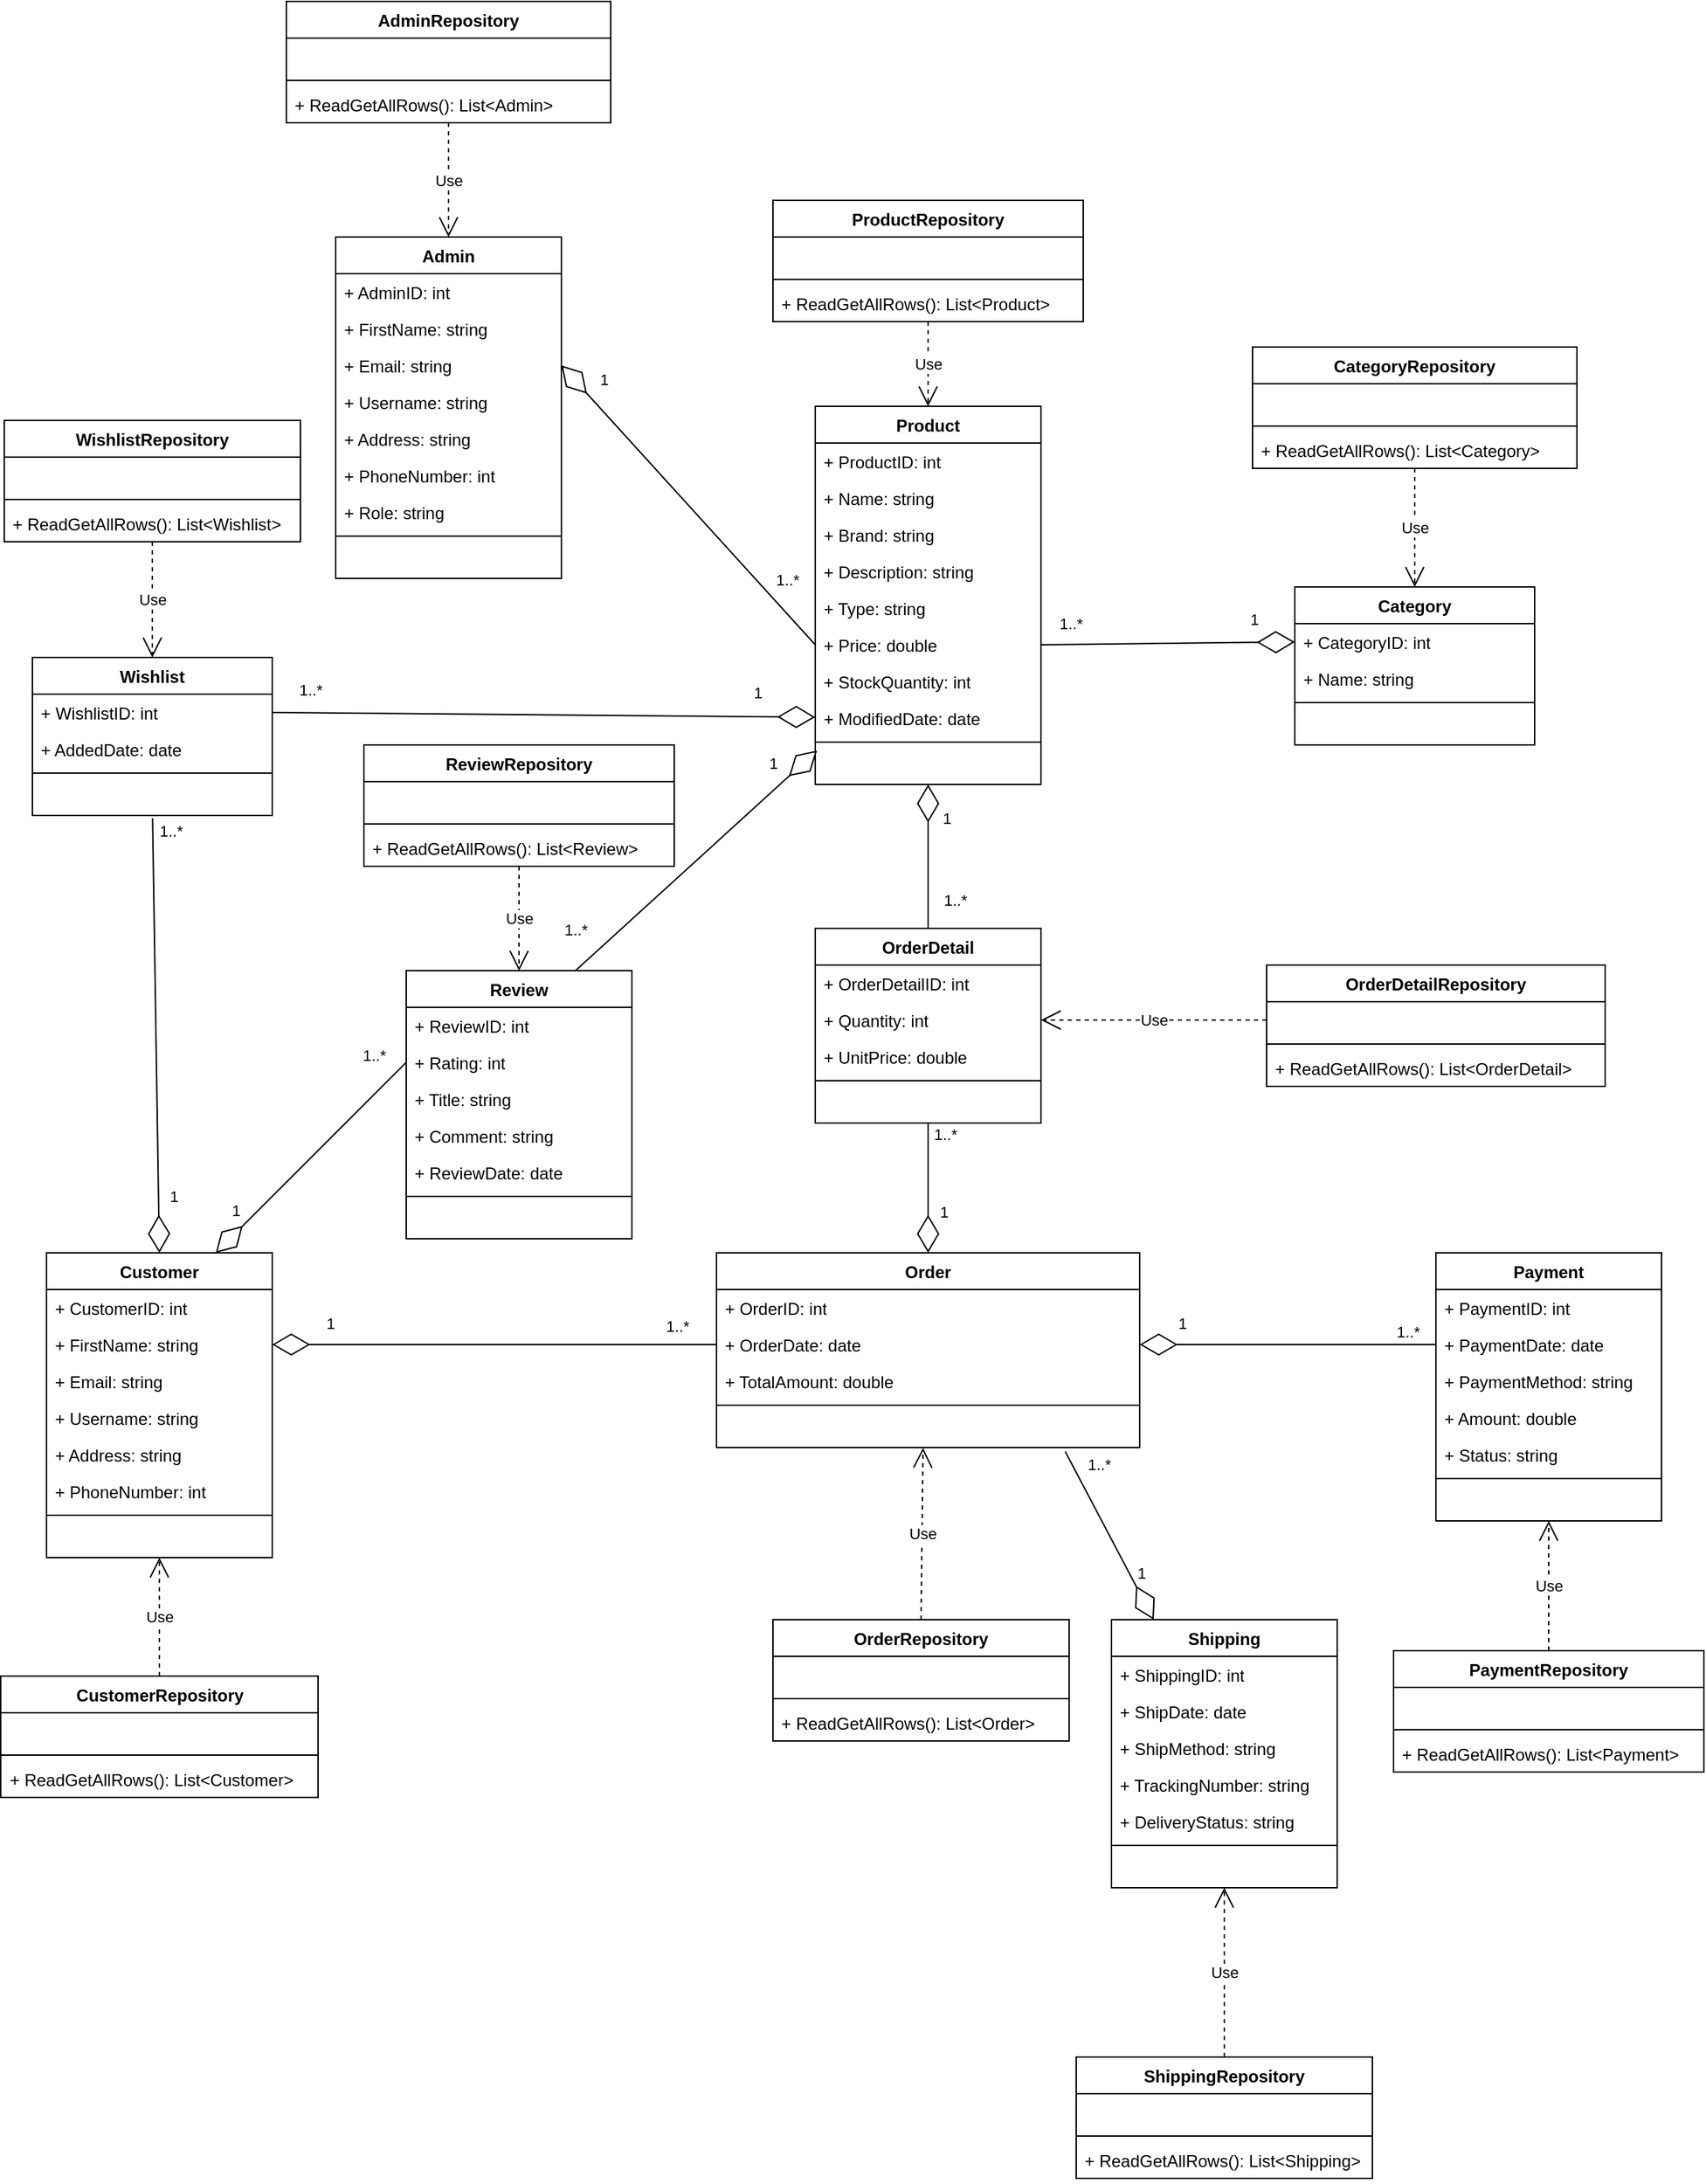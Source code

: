 <mxfile version="22.1.17" type="device">
  <diagram id="C5RBs43oDa-KdzZeNtuy" name="Page-1">
    <mxGraphModel dx="1290" dy="1726" grid="1" gridSize="10" guides="1" tooltips="1" connect="1" arrows="1" fold="1" page="1" pageScale="1" pageWidth="827" pageHeight="1169" math="0" shadow="0">
      <root>
        <mxCell id="WIyWlLk6GJQsqaUBKTNV-0" />
        <mxCell id="WIyWlLk6GJQsqaUBKTNV-1" parent="WIyWlLk6GJQsqaUBKTNV-0" />
        <mxCell id="LU7fnx1C5rrkkMh0ODWR-0" value="Customer" style="swimlane;fontStyle=1;align=center;verticalAlign=top;childLayout=stackLayout;horizontal=1;startSize=26;horizontalStack=0;resizeParent=1;resizeParentMax=0;resizeLast=0;collapsible=1;marginBottom=0;whiteSpace=wrap;html=1;" vertex="1" parent="WIyWlLk6GJQsqaUBKTNV-1">
          <mxGeometry x="35" y="260" width="160" height="216" as="geometry" />
        </mxCell>
        <mxCell id="LU7fnx1C5rrkkMh0ODWR-1" value="+ CustomerID: int" style="text;strokeColor=none;fillColor=none;align=left;verticalAlign=top;spacingLeft=4;spacingRight=4;overflow=hidden;rotatable=0;points=[[0,0.5],[1,0.5]];portConstraint=eastwest;whiteSpace=wrap;html=1;" vertex="1" parent="LU7fnx1C5rrkkMh0ODWR-0">
          <mxGeometry y="26" width="160" height="26" as="geometry" />
        </mxCell>
        <mxCell id="LU7fnx1C5rrkkMh0ODWR-26" value="+ FirstName: string" style="text;strokeColor=none;fillColor=none;align=left;verticalAlign=top;spacingLeft=4;spacingRight=4;overflow=hidden;rotatable=0;points=[[0,0.5],[1,0.5]];portConstraint=eastwest;whiteSpace=wrap;html=1;" vertex="1" parent="LU7fnx1C5rrkkMh0ODWR-0">
          <mxGeometry y="52" width="160" height="26" as="geometry" />
        </mxCell>
        <mxCell id="LU7fnx1C5rrkkMh0ODWR-27" value="+ Email: string" style="text;strokeColor=none;fillColor=none;align=left;verticalAlign=top;spacingLeft=4;spacingRight=4;overflow=hidden;rotatable=0;points=[[0,0.5],[1,0.5]];portConstraint=eastwest;whiteSpace=wrap;html=1;" vertex="1" parent="LU7fnx1C5rrkkMh0ODWR-0">
          <mxGeometry y="78" width="160" height="26" as="geometry" />
        </mxCell>
        <mxCell id="LU7fnx1C5rrkkMh0ODWR-28" value="+ Username: string" style="text;strokeColor=none;fillColor=none;align=left;verticalAlign=top;spacingLeft=4;spacingRight=4;overflow=hidden;rotatable=0;points=[[0,0.5],[1,0.5]];portConstraint=eastwest;whiteSpace=wrap;html=1;" vertex="1" parent="LU7fnx1C5rrkkMh0ODWR-0">
          <mxGeometry y="104" width="160" height="26" as="geometry" />
        </mxCell>
        <mxCell id="LU7fnx1C5rrkkMh0ODWR-29" value="+ Address: string" style="text;strokeColor=none;fillColor=none;align=left;verticalAlign=top;spacingLeft=4;spacingRight=4;overflow=hidden;rotatable=0;points=[[0,0.5],[1,0.5]];portConstraint=eastwest;whiteSpace=wrap;html=1;" vertex="1" parent="LU7fnx1C5rrkkMh0ODWR-0">
          <mxGeometry y="130" width="160" height="26" as="geometry" />
        </mxCell>
        <mxCell id="LU7fnx1C5rrkkMh0ODWR-30" value="+ PhoneNumber: int" style="text;strokeColor=none;fillColor=none;align=left;verticalAlign=top;spacingLeft=4;spacingRight=4;overflow=hidden;rotatable=0;points=[[0,0.5],[1,0.5]];portConstraint=eastwest;whiteSpace=wrap;html=1;" vertex="1" parent="LU7fnx1C5rrkkMh0ODWR-0">
          <mxGeometry y="156" width="160" height="26" as="geometry" />
        </mxCell>
        <mxCell id="LU7fnx1C5rrkkMh0ODWR-2" value="" style="line;strokeWidth=1;fillColor=none;align=left;verticalAlign=middle;spacingTop=-1;spacingLeft=3;spacingRight=3;rotatable=0;labelPosition=right;points=[];portConstraint=eastwest;strokeColor=inherit;" vertex="1" parent="LU7fnx1C5rrkkMh0ODWR-0">
          <mxGeometry y="182" width="160" height="8" as="geometry" />
        </mxCell>
        <mxCell id="LU7fnx1C5rrkkMh0ODWR-3" value="&amp;nbsp;" style="text;strokeColor=none;fillColor=none;align=left;verticalAlign=top;spacingLeft=4;spacingRight=4;overflow=hidden;rotatable=0;points=[[0,0.5],[1,0.5]];portConstraint=eastwest;whiteSpace=wrap;html=1;" vertex="1" parent="LU7fnx1C5rrkkMh0ODWR-0">
          <mxGeometry y="190" width="160" height="26" as="geometry" />
        </mxCell>
        <mxCell id="LU7fnx1C5rrkkMh0ODWR-51" value="Order" style="swimlane;fontStyle=1;align=center;verticalAlign=top;childLayout=stackLayout;horizontal=1;startSize=26;horizontalStack=0;resizeParent=1;resizeParentMax=0;resizeLast=0;collapsible=1;marginBottom=0;whiteSpace=wrap;html=1;" vertex="1" parent="WIyWlLk6GJQsqaUBKTNV-1">
          <mxGeometry x="510" y="260" width="300" height="138" as="geometry" />
        </mxCell>
        <mxCell id="LU7fnx1C5rrkkMh0ODWR-52" value="+ OrderID: int" style="text;strokeColor=none;fillColor=none;align=left;verticalAlign=top;spacingLeft=4;spacingRight=4;overflow=hidden;rotatable=0;points=[[0,0.5],[1,0.5]];portConstraint=eastwest;whiteSpace=wrap;html=1;" vertex="1" parent="LU7fnx1C5rrkkMh0ODWR-51">
          <mxGeometry y="26" width="300" height="26" as="geometry" />
        </mxCell>
        <mxCell id="LU7fnx1C5rrkkMh0ODWR-98" value="+ OrderDate: date" style="text;strokeColor=none;fillColor=none;align=left;verticalAlign=top;spacingLeft=4;spacingRight=4;overflow=hidden;rotatable=0;points=[[0,0.5],[1,0.5]];portConstraint=eastwest;whiteSpace=wrap;html=1;" vertex="1" parent="LU7fnx1C5rrkkMh0ODWR-51">
          <mxGeometry y="52" width="300" height="26" as="geometry" />
        </mxCell>
        <mxCell id="LU7fnx1C5rrkkMh0ODWR-56" value="+ TotalAmount: double" style="text;strokeColor=none;fillColor=none;align=left;verticalAlign=top;spacingLeft=4;spacingRight=4;overflow=hidden;rotatable=0;points=[[0,0.5],[1,0.5]];portConstraint=eastwest;whiteSpace=wrap;html=1;" vertex="1" parent="LU7fnx1C5rrkkMh0ODWR-51">
          <mxGeometry y="78" width="300" height="26" as="geometry" />
        </mxCell>
        <mxCell id="LU7fnx1C5rrkkMh0ODWR-53" value="" style="line;strokeWidth=1;fillColor=none;align=left;verticalAlign=middle;spacingTop=-1;spacingLeft=3;spacingRight=3;rotatable=0;labelPosition=right;points=[];portConstraint=eastwest;strokeColor=inherit;" vertex="1" parent="LU7fnx1C5rrkkMh0ODWR-51">
          <mxGeometry y="104" width="300" height="8" as="geometry" />
        </mxCell>
        <mxCell id="LU7fnx1C5rrkkMh0ODWR-54" value="&amp;nbsp;" style="text;strokeColor=none;fillColor=none;align=left;verticalAlign=top;spacingLeft=4;spacingRight=4;overflow=hidden;rotatable=0;points=[[0,0.5],[1,0.5]];portConstraint=eastwest;whiteSpace=wrap;html=1;" vertex="1" parent="LU7fnx1C5rrkkMh0ODWR-51">
          <mxGeometry y="112" width="300" height="26" as="geometry" />
        </mxCell>
        <mxCell id="LU7fnx1C5rrkkMh0ODWR-62" value="CustomerRepository" style="swimlane;fontStyle=1;align=center;verticalAlign=top;childLayout=stackLayout;horizontal=1;startSize=26;horizontalStack=0;resizeParent=1;resizeParentMax=0;resizeLast=0;collapsible=1;marginBottom=0;whiteSpace=wrap;html=1;" vertex="1" parent="WIyWlLk6GJQsqaUBKTNV-1">
          <mxGeometry x="2.5" y="560" width="225" height="86" as="geometry" />
        </mxCell>
        <mxCell id="LU7fnx1C5rrkkMh0ODWR-67" value="&amp;nbsp;" style="text;strokeColor=none;fillColor=none;align=left;verticalAlign=top;spacingLeft=4;spacingRight=4;overflow=hidden;rotatable=0;points=[[0,0.5],[1,0.5]];portConstraint=eastwest;whiteSpace=wrap;html=1;" vertex="1" parent="LU7fnx1C5rrkkMh0ODWR-62">
          <mxGeometry y="26" width="225" height="26" as="geometry" />
        </mxCell>
        <mxCell id="LU7fnx1C5rrkkMh0ODWR-64" value="" style="line;strokeWidth=1;fillColor=none;align=left;verticalAlign=middle;spacingTop=-1;spacingLeft=3;spacingRight=3;rotatable=0;labelPosition=right;points=[];portConstraint=eastwest;strokeColor=inherit;" vertex="1" parent="LU7fnx1C5rrkkMh0ODWR-62">
          <mxGeometry y="52" width="225" height="8" as="geometry" />
        </mxCell>
        <mxCell id="LU7fnx1C5rrkkMh0ODWR-65" value="+ ReadGetAllRows(): List&amp;lt;Customer&amp;gt;" style="text;strokeColor=none;fillColor=none;align=left;verticalAlign=top;spacingLeft=4;spacingRight=4;overflow=hidden;rotatable=0;points=[[0,0.5],[1,0.5]];portConstraint=eastwest;whiteSpace=wrap;html=1;" vertex="1" parent="LU7fnx1C5rrkkMh0ODWR-62">
          <mxGeometry y="60" width="225" height="26" as="geometry" />
        </mxCell>
        <mxCell id="LU7fnx1C5rrkkMh0ODWR-68" value="Use" style="endArrow=open;endSize=12;dashed=1;html=1;rounded=0;exitX=0.5;exitY=0;exitDx=0;exitDy=0;" edge="1" parent="WIyWlLk6GJQsqaUBKTNV-1" source="LU7fnx1C5rrkkMh0ODWR-62" target="LU7fnx1C5rrkkMh0ODWR-3">
          <mxGeometry width="160" relative="1" as="geometry">
            <mxPoint x="130" y="530" as="sourcePoint" />
            <mxPoint x="290" y="530" as="targetPoint" />
          </mxGeometry>
        </mxCell>
        <mxCell id="LU7fnx1C5rrkkMh0ODWR-69" value="OrderRepository" style="swimlane;fontStyle=1;align=center;verticalAlign=top;childLayout=stackLayout;horizontal=1;startSize=26;horizontalStack=0;resizeParent=1;resizeParentMax=0;resizeLast=0;collapsible=1;marginBottom=0;whiteSpace=wrap;html=1;" vertex="1" parent="WIyWlLk6GJQsqaUBKTNV-1">
          <mxGeometry x="550" y="520" width="210" height="86" as="geometry" />
        </mxCell>
        <mxCell id="LU7fnx1C5rrkkMh0ODWR-70" value="&amp;nbsp;" style="text;strokeColor=none;fillColor=none;align=left;verticalAlign=top;spacingLeft=4;spacingRight=4;overflow=hidden;rotatable=0;points=[[0,0.5],[1,0.5]];portConstraint=eastwest;whiteSpace=wrap;html=1;" vertex="1" parent="LU7fnx1C5rrkkMh0ODWR-69">
          <mxGeometry y="26" width="210" height="26" as="geometry" />
        </mxCell>
        <mxCell id="LU7fnx1C5rrkkMh0ODWR-71" value="" style="line;strokeWidth=1;fillColor=none;align=left;verticalAlign=middle;spacingTop=-1;spacingLeft=3;spacingRight=3;rotatable=0;labelPosition=right;points=[];portConstraint=eastwest;strokeColor=inherit;" vertex="1" parent="LU7fnx1C5rrkkMh0ODWR-69">
          <mxGeometry y="52" width="210" height="8" as="geometry" />
        </mxCell>
        <mxCell id="LU7fnx1C5rrkkMh0ODWR-72" value="+ ReadGetAllRows(): List&amp;lt;Order&amp;gt;" style="text;strokeColor=none;fillColor=none;align=left;verticalAlign=top;spacingLeft=4;spacingRight=4;overflow=hidden;rotatable=0;points=[[0,0.5],[1,0.5]];portConstraint=eastwest;whiteSpace=wrap;html=1;" vertex="1" parent="LU7fnx1C5rrkkMh0ODWR-69">
          <mxGeometry y="60" width="210" height="26" as="geometry" />
        </mxCell>
        <mxCell id="LU7fnx1C5rrkkMh0ODWR-73" value="Use" style="endArrow=open;endSize=12;dashed=1;html=1;rounded=0;exitX=0.5;exitY=0;exitDx=0;exitDy=0;entryX=0.488;entryY=1.008;entryDx=0;entryDy=0;entryPerimeter=0;" edge="1" parent="WIyWlLk6GJQsqaUBKTNV-1" source="LU7fnx1C5rrkkMh0ODWR-69" target="LU7fnx1C5rrkkMh0ODWR-54">
          <mxGeometry width="160" relative="1" as="geometry">
            <mxPoint x="640" y="472" as="sourcePoint" />
            <mxPoint x="657.3" y="377.792" as="targetPoint" />
          </mxGeometry>
        </mxCell>
        <mxCell id="LU7fnx1C5rrkkMh0ODWR-75" value="Admin" style="swimlane;fontStyle=1;align=center;verticalAlign=top;childLayout=stackLayout;horizontal=1;startSize=26;horizontalStack=0;resizeParent=1;resizeParentMax=0;resizeLast=0;collapsible=1;marginBottom=0;whiteSpace=wrap;html=1;" vertex="1" parent="WIyWlLk6GJQsqaUBKTNV-1">
          <mxGeometry x="240" y="-460" width="160" height="242" as="geometry" />
        </mxCell>
        <mxCell id="LU7fnx1C5rrkkMh0ODWR-76" value="+ AdminID: int" style="text;strokeColor=none;fillColor=none;align=left;verticalAlign=top;spacingLeft=4;spacingRight=4;overflow=hidden;rotatable=0;points=[[0,0.5],[1,0.5]];portConstraint=eastwest;whiteSpace=wrap;html=1;" vertex="1" parent="LU7fnx1C5rrkkMh0ODWR-75">
          <mxGeometry y="26" width="160" height="26" as="geometry" />
        </mxCell>
        <mxCell id="LU7fnx1C5rrkkMh0ODWR-77" value="+ FirstName: string" style="text;strokeColor=none;fillColor=none;align=left;verticalAlign=top;spacingLeft=4;spacingRight=4;overflow=hidden;rotatable=0;points=[[0,0.5],[1,0.5]];portConstraint=eastwest;whiteSpace=wrap;html=1;" vertex="1" parent="LU7fnx1C5rrkkMh0ODWR-75">
          <mxGeometry y="52" width="160" height="26" as="geometry" />
        </mxCell>
        <mxCell id="LU7fnx1C5rrkkMh0ODWR-78" value="+ Email: string" style="text;strokeColor=none;fillColor=none;align=left;verticalAlign=top;spacingLeft=4;spacingRight=4;overflow=hidden;rotatable=0;points=[[0,0.5],[1,0.5]];portConstraint=eastwest;whiteSpace=wrap;html=1;" vertex="1" parent="LU7fnx1C5rrkkMh0ODWR-75">
          <mxGeometry y="78" width="160" height="26" as="geometry" />
        </mxCell>
        <mxCell id="LU7fnx1C5rrkkMh0ODWR-79" value="+ Username: string" style="text;strokeColor=none;fillColor=none;align=left;verticalAlign=top;spacingLeft=4;spacingRight=4;overflow=hidden;rotatable=0;points=[[0,0.5],[1,0.5]];portConstraint=eastwest;whiteSpace=wrap;html=1;" vertex="1" parent="LU7fnx1C5rrkkMh0ODWR-75">
          <mxGeometry y="104" width="160" height="26" as="geometry" />
        </mxCell>
        <mxCell id="LU7fnx1C5rrkkMh0ODWR-80" value="+ Address: string" style="text;strokeColor=none;fillColor=none;align=left;verticalAlign=top;spacingLeft=4;spacingRight=4;overflow=hidden;rotatable=0;points=[[0,0.5],[1,0.5]];portConstraint=eastwest;whiteSpace=wrap;html=1;" vertex="1" parent="LU7fnx1C5rrkkMh0ODWR-75">
          <mxGeometry y="130" width="160" height="26" as="geometry" />
        </mxCell>
        <mxCell id="LU7fnx1C5rrkkMh0ODWR-81" value="+ PhoneNumber: int" style="text;strokeColor=none;fillColor=none;align=left;verticalAlign=top;spacingLeft=4;spacingRight=4;overflow=hidden;rotatable=0;points=[[0,0.5],[1,0.5]];portConstraint=eastwest;whiteSpace=wrap;html=1;" vertex="1" parent="LU7fnx1C5rrkkMh0ODWR-75">
          <mxGeometry y="156" width="160" height="26" as="geometry" />
        </mxCell>
        <mxCell id="LU7fnx1C5rrkkMh0ODWR-84" value="+ Role: string" style="text;strokeColor=none;fillColor=none;align=left;verticalAlign=top;spacingLeft=4;spacingRight=4;overflow=hidden;rotatable=0;points=[[0,0.5],[1,0.5]];portConstraint=eastwest;whiteSpace=wrap;html=1;" vertex="1" parent="LU7fnx1C5rrkkMh0ODWR-75">
          <mxGeometry y="182" width="160" height="26" as="geometry" />
        </mxCell>
        <mxCell id="LU7fnx1C5rrkkMh0ODWR-82" value="" style="line;strokeWidth=1;fillColor=none;align=left;verticalAlign=middle;spacingTop=-1;spacingLeft=3;spacingRight=3;rotatable=0;labelPosition=right;points=[];portConstraint=eastwest;strokeColor=inherit;" vertex="1" parent="LU7fnx1C5rrkkMh0ODWR-75">
          <mxGeometry y="208" width="160" height="8" as="geometry" />
        </mxCell>
        <mxCell id="LU7fnx1C5rrkkMh0ODWR-83" value="&amp;nbsp;" style="text;strokeColor=none;fillColor=none;align=left;verticalAlign=top;spacingLeft=4;spacingRight=4;overflow=hidden;rotatable=0;points=[[0,0.5],[1,0.5]];portConstraint=eastwest;whiteSpace=wrap;html=1;" vertex="1" parent="LU7fnx1C5rrkkMh0ODWR-75">
          <mxGeometry y="216" width="160" height="26" as="geometry" />
        </mxCell>
        <mxCell id="LU7fnx1C5rrkkMh0ODWR-92" value="Category" style="swimlane;fontStyle=1;align=center;verticalAlign=top;childLayout=stackLayout;horizontal=1;startSize=26;horizontalStack=0;resizeParent=1;resizeParentMax=0;resizeLast=0;collapsible=1;marginBottom=0;whiteSpace=wrap;html=1;" vertex="1" parent="WIyWlLk6GJQsqaUBKTNV-1">
          <mxGeometry x="920" y="-212" width="170" height="112" as="geometry" />
        </mxCell>
        <mxCell id="LU7fnx1C5rrkkMh0ODWR-93" value="+ CategoryID: int" style="text;strokeColor=none;fillColor=none;align=left;verticalAlign=top;spacingLeft=4;spacingRight=4;overflow=hidden;rotatable=0;points=[[0,0.5],[1,0.5]];portConstraint=eastwest;whiteSpace=wrap;html=1;" vertex="1" parent="LU7fnx1C5rrkkMh0ODWR-92">
          <mxGeometry y="26" width="170" height="26" as="geometry" />
        </mxCell>
        <mxCell id="LU7fnx1C5rrkkMh0ODWR-94" value="+ Name: string" style="text;strokeColor=none;fillColor=none;align=left;verticalAlign=top;spacingLeft=4;spacingRight=4;overflow=hidden;rotatable=0;points=[[0,0.5],[1,0.5]];portConstraint=eastwest;whiteSpace=wrap;html=1;" vertex="1" parent="LU7fnx1C5rrkkMh0ODWR-92">
          <mxGeometry y="52" width="170" height="26" as="geometry" />
        </mxCell>
        <mxCell id="LU7fnx1C5rrkkMh0ODWR-95" value="" style="line;strokeWidth=1;fillColor=none;align=left;verticalAlign=middle;spacingTop=-1;spacingLeft=3;spacingRight=3;rotatable=0;labelPosition=right;points=[];portConstraint=eastwest;strokeColor=inherit;" vertex="1" parent="LU7fnx1C5rrkkMh0ODWR-92">
          <mxGeometry y="78" width="170" height="8" as="geometry" />
        </mxCell>
        <mxCell id="LU7fnx1C5rrkkMh0ODWR-96" value="&amp;nbsp;" style="text;strokeColor=none;fillColor=none;align=left;verticalAlign=top;spacingLeft=4;spacingRight=4;overflow=hidden;rotatable=0;points=[[0,0.5],[1,0.5]];portConstraint=eastwest;whiteSpace=wrap;html=1;" vertex="1" parent="LU7fnx1C5rrkkMh0ODWR-92">
          <mxGeometry y="86" width="170" height="26" as="geometry" />
        </mxCell>
        <mxCell id="LU7fnx1C5rrkkMh0ODWR-124" value="Product" style="swimlane;fontStyle=1;align=center;verticalAlign=top;childLayout=stackLayout;horizontal=1;startSize=26;horizontalStack=0;resizeParent=1;resizeParentMax=0;resizeLast=0;collapsible=1;marginBottom=0;whiteSpace=wrap;html=1;" vertex="1" parent="WIyWlLk6GJQsqaUBKTNV-1">
          <mxGeometry x="580" y="-340" width="160" height="268" as="geometry" />
        </mxCell>
        <mxCell id="LU7fnx1C5rrkkMh0ODWR-125" value="+ ProductID: int" style="text;strokeColor=none;fillColor=none;align=left;verticalAlign=top;spacingLeft=4;spacingRight=4;overflow=hidden;rotatable=0;points=[[0,0.5],[1,0.5]];portConstraint=eastwest;whiteSpace=wrap;html=1;" vertex="1" parent="LU7fnx1C5rrkkMh0ODWR-124">
          <mxGeometry y="26" width="160" height="26" as="geometry" />
        </mxCell>
        <mxCell id="LU7fnx1C5rrkkMh0ODWR-126" value="+ Name: string" style="text;strokeColor=none;fillColor=none;align=left;verticalAlign=top;spacingLeft=4;spacingRight=4;overflow=hidden;rotatable=0;points=[[0,0.5],[1,0.5]];portConstraint=eastwest;whiteSpace=wrap;html=1;" vertex="1" parent="LU7fnx1C5rrkkMh0ODWR-124">
          <mxGeometry y="52" width="160" height="26" as="geometry" />
        </mxCell>
        <mxCell id="LU7fnx1C5rrkkMh0ODWR-328" value="+ Brand: string" style="text;strokeColor=none;fillColor=none;align=left;verticalAlign=top;spacingLeft=4;spacingRight=4;overflow=hidden;rotatable=0;points=[[0,0.5],[1,0.5]];portConstraint=eastwest;whiteSpace=wrap;html=1;" vertex="1" parent="LU7fnx1C5rrkkMh0ODWR-124">
          <mxGeometry y="78" width="160" height="26" as="geometry" />
        </mxCell>
        <mxCell id="LU7fnx1C5rrkkMh0ODWR-127" value="+ Description: string" style="text;strokeColor=none;fillColor=none;align=left;verticalAlign=top;spacingLeft=4;spacingRight=4;overflow=hidden;rotatable=0;points=[[0,0.5],[1,0.5]];portConstraint=eastwest;whiteSpace=wrap;html=1;" vertex="1" parent="LU7fnx1C5rrkkMh0ODWR-124">
          <mxGeometry y="104" width="160" height="26" as="geometry" />
        </mxCell>
        <mxCell id="LU7fnx1C5rrkkMh0ODWR-330" value="+ Type: string" style="text;strokeColor=none;fillColor=none;align=left;verticalAlign=top;spacingLeft=4;spacingRight=4;overflow=hidden;rotatable=0;points=[[0,0.5],[1,0.5]];portConstraint=eastwest;whiteSpace=wrap;html=1;" vertex="1" parent="LU7fnx1C5rrkkMh0ODWR-124">
          <mxGeometry y="130" width="160" height="26" as="geometry" />
        </mxCell>
        <mxCell id="LU7fnx1C5rrkkMh0ODWR-128" value="+ Price: double" style="text;strokeColor=none;fillColor=none;align=left;verticalAlign=top;spacingLeft=4;spacingRight=4;overflow=hidden;rotatable=0;points=[[0,0.5],[1,0.5]];portConstraint=eastwest;whiteSpace=wrap;html=1;" vertex="1" parent="LU7fnx1C5rrkkMh0ODWR-124">
          <mxGeometry y="156" width="160" height="26" as="geometry" />
        </mxCell>
        <mxCell id="LU7fnx1C5rrkkMh0ODWR-129" value="+ StockQuantity: int" style="text;strokeColor=none;fillColor=none;align=left;verticalAlign=top;spacingLeft=4;spacingRight=4;overflow=hidden;rotatable=0;points=[[0,0.5],[1,0.5]];portConstraint=eastwest;whiteSpace=wrap;html=1;" vertex="1" parent="LU7fnx1C5rrkkMh0ODWR-124">
          <mxGeometry y="182" width="160" height="26" as="geometry" />
        </mxCell>
        <mxCell id="LU7fnx1C5rrkkMh0ODWR-130" value="+ ModifiedDate: date" style="text;strokeColor=none;fillColor=none;align=left;verticalAlign=top;spacingLeft=4;spacingRight=4;overflow=hidden;rotatable=0;points=[[0,0.5],[1,0.5]];portConstraint=eastwest;whiteSpace=wrap;html=1;" vertex="1" parent="LU7fnx1C5rrkkMh0ODWR-124">
          <mxGeometry y="208" width="160" height="26" as="geometry" />
        </mxCell>
        <mxCell id="LU7fnx1C5rrkkMh0ODWR-132" value="" style="line;strokeWidth=1;fillColor=none;align=left;verticalAlign=middle;spacingTop=-1;spacingLeft=3;spacingRight=3;rotatable=0;labelPosition=right;points=[];portConstraint=eastwest;strokeColor=inherit;" vertex="1" parent="LU7fnx1C5rrkkMh0ODWR-124">
          <mxGeometry y="234" width="160" height="8" as="geometry" />
        </mxCell>
        <mxCell id="LU7fnx1C5rrkkMh0ODWR-133" value="&amp;nbsp;" style="text;strokeColor=none;fillColor=none;align=left;verticalAlign=top;spacingLeft=4;spacingRight=4;overflow=hidden;rotatable=0;points=[[0,0.5],[1,0.5]];portConstraint=eastwest;whiteSpace=wrap;html=1;" vertex="1" parent="LU7fnx1C5rrkkMh0ODWR-124">
          <mxGeometry y="242" width="160" height="26" as="geometry" />
        </mxCell>
        <mxCell id="LU7fnx1C5rrkkMh0ODWR-134" value="" style="endArrow=diamondThin;endFill=0;endSize=24;html=1;rounded=0;entryX=0;entryY=0.5;entryDx=0;entryDy=0;exitX=1;exitY=0.5;exitDx=0;exitDy=0;" edge="1" parent="WIyWlLk6GJQsqaUBKTNV-1" source="LU7fnx1C5rrkkMh0ODWR-128" target="LU7fnx1C5rrkkMh0ODWR-93">
          <mxGeometry width="160" relative="1" as="geometry">
            <mxPoint x="615" y="-100" as="sourcePoint" />
            <mxPoint x="345" y="-98" as="targetPoint" />
          </mxGeometry>
        </mxCell>
        <mxCell id="LU7fnx1C5rrkkMh0ODWR-137" value="1" style="edgeLabel;html=1;align=center;verticalAlign=middle;resizable=0;points=[];" vertex="1" connectable="0" parent="LU7fnx1C5rrkkMh0ODWR-134">
          <mxGeometry x="0.527" y="-3" relative="1" as="geometry">
            <mxPoint x="13" y="-20" as="offset" />
          </mxGeometry>
        </mxCell>
        <mxCell id="LU7fnx1C5rrkkMh0ODWR-138" value="1..*" style="edgeLabel;html=1;align=center;verticalAlign=middle;resizable=0;points=[];" vertex="1" connectable="0" parent="LU7fnx1C5rrkkMh0ODWR-134">
          <mxGeometry x="-0.628" y="3" relative="1" as="geometry">
            <mxPoint x="-13" y="-12" as="offset" />
          </mxGeometry>
        </mxCell>
        <mxCell id="LU7fnx1C5rrkkMh0ODWR-139" value="" style="endArrow=diamondThin;endFill=0;endSize=24;html=1;rounded=0;" edge="1" parent="WIyWlLk6GJQsqaUBKTNV-1" source="LU7fnx1C5rrkkMh0ODWR-98" target="LU7fnx1C5rrkkMh0ODWR-26">
          <mxGeometry width="160" relative="1" as="geometry">
            <mxPoint x="530" y="290" as="sourcePoint" />
            <mxPoint x="260" y="292" as="targetPoint" />
          </mxGeometry>
        </mxCell>
        <mxCell id="LU7fnx1C5rrkkMh0ODWR-140" value="1" style="edgeLabel;html=1;align=center;verticalAlign=middle;resizable=0;points=[];" vertex="1" connectable="0" parent="LU7fnx1C5rrkkMh0ODWR-139">
          <mxGeometry x="0.527" y="-3" relative="1" as="geometry">
            <mxPoint x="-34" y="-12" as="offset" />
          </mxGeometry>
        </mxCell>
        <mxCell id="LU7fnx1C5rrkkMh0ODWR-141" value="1..*" style="edgeLabel;html=1;align=center;verticalAlign=middle;resizable=0;points=[];" vertex="1" connectable="0" parent="LU7fnx1C5rrkkMh0ODWR-139">
          <mxGeometry x="-0.628" y="3" relative="1" as="geometry">
            <mxPoint x="30" y="-16" as="offset" />
          </mxGeometry>
        </mxCell>
        <mxCell id="LU7fnx1C5rrkkMh0ODWR-145" value="" style="endArrow=diamondThin;endFill=0;endSize=24;html=1;rounded=0;exitX=0;exitY=0.5;exitDx=0;exitDy=0;entryX=1;entryY=0.5;entryDx=0;entryDy=0;" edge="1" parent="WIyWlLk6GJQsqaUBKTNV-1" source="LU7fnx1C5rrkkMh0ODWR-128" target="LU7fnx1C5rrkkMh0ODWR-78">
          <mxGeometry width="160" relative="1" as="geometry">
            <mxPoint x="220" y="20" as="sourcePoint" />
            <mxPoint x="36" y="-190" as="targetPoint" />
          </mxGeometry>
        </mxCell>
        <mxCell id="LU7fnx1C5rrkkMh0ODWR-146" value="1" style="edgeLabel;html=1;align=center;verticalAlign=middle;resizable=0;points=[];" vertex="1" connectable="0" parent="LU7fnx1C5rrkkMh0ODWR-145">
          <mxGeometry x="0.527" y="-3" relative="1" as="geometry">
            <mxPoint x="-15" y="-35" as="offset" />
          </mxGeometry>
        </mxCell>
        <mxCell id="LU7fnx1C5rrkkMh0ODWR-147" value="1..*" style="edgeLabel;html=1;align=center;verticalAlign=middle;resizable=0;points=[];" vertex="1" connectable="0" parent="LU7fnx1C5rrkkMh0ODWR-145">
          <mxGeometry x="-0.628" y="3" relative="1" as="geometry">
            <mxPoint x="16" y="-11" as="offset" />
          </mxGeometry>
        </mxCell>
        <mxCell id="LU7fnx1C5rrkkMh0ODWR-164" value="OrderDetail" style="swimlane;fontStyle=1;align=center;verticalAlign=top;childLayout=stackLayout;horizontal=1;startSize=26;horizontalStack=0;resizeParent=1;resizeParentMax=0;resizeLast=0;collapsible=1;marginBottom=0;whiteSpace=wrap;html=1;" vertex="1" parent="WIyWlLk6GJQsqaUBKTNV-1">
          <mxGeometry x="580" y="30" width="160" height="138" as="geometry" />
        </mxCell>
        <mxCell id="LU7fnx1C5rrkkMh0ODWR-165" value="+ OrderDetailID: int" style="text;strokeColor=none;fillColor=none;align=left;verticalAlign=top;spacingLeft=4;spacingRight=4;overflow=hidden;rotatable=0;points=[[0,0.5],[1,0.5]];portConstraint=eastwest;whiteSpace=wrap;html=1;" vertex="1" parent="LU7fnx1C5rrkkMh0ODWR-164">
          <mxGeometry y="26" width="160" height="26" as="geometry" />
        </mxCell>
        <mxCell id="LU7fnx1C5rrkkMh0ODWR-166" value="+ Quantity: int" style="text;strokeColor=none;fillColor=none;align=left;verticalAlign=top;spacingLeft=4;spacingRight=4;overflow=hidden;rotatable=0;points=[[0,0.5],[1,0.5]];portConstraint=eastwest;whiteSpace=wrap;html=1;" vertex="1" parent="LU7fnx1C5rrkkMh0ODWR-164">
          <mxGeometry y="52" width="160" height="26" as="geometry" />
        </mxCell>
        <mxCell id="LU7fnx1C5rrkkMh0ODWR-167" value="+ UnitPrice: double" style="text;strokeColor=none;fillColor=none;align=left;verticalAlign=top;spacingLeft=4;spacingRight=4;overflow=hidden;rotatable=0;points=[[0,0.5],[1,0.5]];portConstraint=eastwest;whiteSpace=wrap;html=1;" vertex="1" parent="LU7fnx1C5rrkkMh0ODWR-164">
          <mxGeometry y="78" width="160" height="26" as="geometry" />
        </mxCell>
        <mxCell id="LU7fnx1C5rrkkMh0ODWR-171" value="" style="line;strokeWidth=1;fillColor=none;align=left;verticalAlign=middle;spacingTop=-1;spacingLeft=3;spacingRight=3;rotatable=0;labelPosition=right;points=[];portConstraint=eastwest;strokeColor=inherit;" vertex="1" parent="LU7fnx1C5rrkkMh0ODWR-164">
          <mxGeometry y="104" width="160" height="8" as="geometry" />
        </mxCell>
        <mxCell id="LU7fnx1C5rrkkMh0ODWR-172" value="&amp;nbsp;" style="text;strokeColor=none;fillColor=none;align=left;verticalAlign=top;spacingLeft=4;spacingRight=4;overflow=hidden;rotatable=0;points=[[0,0.5],[1,0.5]];portConstraint=eastwest;whiteSpace=wrap;html=1;" vertex="1" parent="LU7fnx1C5rrkkMh0ODWR-164">
          <mxGeometry y="112" width="160" height="26" as="geometry" />
        </mxCell>
        <mxCell id="LU7fnx1C5rrkkMh0ODWR-173" value="" style="endArrow=diamondThin;endFill=0;endSize=24;html=1;rounded=0;exitX=0.5;exitY=0;exitDx=0;exitDy=0;" edge="1" parent="WIyWlLk6GJQsqaUBKTNV-1" source="LU7fnx1C5rrkkMh0ODWR-164" target="LU7fnx1C5rrkkMh0ODWR-133">
          <mxGeometry width="160" relative="1" as="geometry">
            <mxPoint x="380" y="-173" as="sourcePoint" />
            <mxPoint x="620" y="-171" as="targetPoint" />
          </mxGeometry>
        </mxCell>
        <mxCell id="LU7fnx1C5rrkkMh0ODWR-174" value="1" style="edgeLabel;html=1;align=center;verticalAlign=middle;resizable=0;points=[];" vertex="1" connectable="0" parent="LU7fnx1C5rrkkMh0ODWR-173">
          <mxGeometry x="0.527" y="-3" relative="1" as="geometry">
            <mxPoint x="10" as="offset" />
          </mxGeometry>
        </mxCell>
        <mxCell id="LU7fnx1C5rrkkMh0ODWR-175" value="1..*" style="edgeLabel;html=1;align=center;verticalAlign=middle;resizable=0;points=[];" vertex="1" connectable="0" parent="LU7fnx1C5rrkkMh0ODWR-173">
          <mxGeometry x="-0.628" y="3" relative="1" as="geometry">
            <mxPoint x="22" y="-1" as="offset" />
          </mxGeometry>
        </mxCell>
        <mxCell id="LU7fnx1C5rrkkMh0ODWR-179" value="" style="endArrow=diamondThin;endFill=0;endSize=24;html=1;rounded=0;entryX=0.5;entryY=0;entryDx=0;entryDy=0;" edge="1" parent="WIyWlLk6GJQsqaUBKTNV-1" source="LU7fnx1C5rrkkMh0ODWR-172" target="LU7fnx1C5rrkkMh0ODWR-51">
          <mxGeometry width="160" relative="1" as="geometry">
            <mxPoint x="660" y="160" as="sourcePoint" />
            <mxPoint x="760" y="202" as="targetPoint" />
          </mxGeometry>
        </mxCell>
        <mxCell id="LU7fnx1C5rrkkMh0ODWR-180" value="1" style="edgeLabel;html=1;align=center;verticalAlign=middle;resizable=0;points=[];" vertex="1" connectable="0" parent="LU7fnx1C5rrkkMh0ODWR-179">
          <mxGeometry x="0.527" y="-3" relative="1" as="geometry">
            <mxPoint x="14" y="-7" as="offset" />
          </mxGeometry>
        </mxCell>
        <mxCell id="LU7fnx1C5rrkkMh0ODWR-181" value="1..*" style="edgeLabel;html=1;align=center;verticalAlign=middle;resizable=0;points=[];" vertex="1" connectable="0" parent="LU7fnx1C5rrkkMh0ODWR-179">
          <mxGeometry x="-0.628" y="3" relative="1" as="geometry">
            <mxPoint x="9" y="-9" as="offset" />
          </mxGeometry>
        </mxCell>
        <mxCell id="LU7fnx1C5rrkkMh0ODWR-198" value="Payment" style="swimlane;fontStyle=1;align=center;verticalAlign=top;childLayout=stackLayout;horizontal=1;startSize=26;horizontalStack=0;resizeParent=1;resizeParentMax=0;resizeLast=0;collapsible=1;marginBottom=0;whiteSpace=wrap;html=1;" vertex="1" parent="WIyWlLk6GJQsqaUBKTNV-1">
          <mxGeometry x="1020" y="260" width="160" height="190" as="geometry" />
        </mxCell>
        <mxCell id="LU7fnx1C5rrkkMh0ODWR-199" value="+ PaymentID: int" style="text;strokeColor=none;fillColor=none;align=left;verticalAlign=top;spacingLeft=4;spacingRight=4;overflow=hidden;rotatable=0;points=[[0,0.5],[1,0.5]];portConstraint=eastwest;whiteSpace=wrap;html=1;" vertex="1" parent="LU7fnx1C5rrkkMh0ODWR-198">
          <mxGeometry y="26" width="160" height="26" as="geometry" />
        </mxCell>
        <mxCell id="LU7fnx1C5rrkkMh0ODWR-200" value="+ PaymentDate: date" style="text;strokeColor=none;fillColor=none;align=left;verticalAlign=top;spacingLeft=4;spacingRight=4;overflow=hidden;rotatable=0;points=[[0,0.5],[1,0.5]];portConstraint=eastwest;whiteSpace=wrap;html=1;" vertex="1" parent="LU7fnx1C5rrkkMh0ODWR-198">
          <mxGeometry y="52" width="160" height="26" as="geometry" />
        </mxCell>
        <mxCell id="LU7fnx1C5rrkkMh0ODWR-201" value="+ PaymentMethod: string" style="text;strokeColor=none;fillColor=none;align=left;verticalAlign=top;spacingLeft=4;spacingRight=4;overflow=hidden;rotatable=0;points=[[0,0.5],[1,0.5]];portConstraint=eastwest;whiteSpace=wrap;html=1;" vertex="1" parent="LU7fnx1C5rrkkMh0ODWR-198">
          <mxGeometry y="78" width="160" height="26" as="geometry" />
        </mxCell>
        <mxCell id="LU7fnx1C5rrkkMh0ODWR-208" value="+ Amount: double" style="text;strokeColor=none;fillColor=none;align=left;verticalAlign=top;spacingLeft=4;spacingRight=4;overflow=hidden;rotatable=0;points=[[0,0.5],[1,0.5]];portConstraint=eastwest;whiteSpace=wrap;html=1;" vertex="1" parent="LU7fnx1C5rrkkMh0ODWR-198">
          <mxGeometry y="104" width="160" height="26" as="geometry" />
        </mxCell>
        <mxCell id="LU7fnx1C5rrkkMh0ODWR-332" value="+ Status: string" style="text;strokeColor=none;fillColor=none;align=left;verticalAlign=top;spacingLeft=4;spacingRight=4;overflow=hidden;rotatable=0;points=[[0,0.5],[1,0.5]];portConstraint=eastwest;whiteSpace=wrap;html=1;" vertex="1" parent="LU7fnx1C5rrkkMh0ODWR-198">
          <mxGeometry y="130" width="160" height="26" as="geometry" />
        </mxCell>
        <mxCell id="LU7fnx1C5rrkkMh0ODWR-202" value="" style="line;strokeWidth=1;fillColor=none;align=left;verticalAlign=middle;spacingTop=-1;spacingLeft=3;spacingRight=3;rotatable=0;labelPosition=right;points=[];portConstraint=eastwest;strokeColor=inherit;" vertex="1" parent="LU7fnx1C5rrkkMh0ODWR-198">
          <mxGeometry y="156" width="160" height="8" as="geometry" />
        </mxCell>
        <mxCell id="LU7fnx1C5rrkkMh0ODWR-203" value="&amp;nbsp;" style="text;strokeColor=none;fillColor=none;align=left;verticalAlign=top;spacingLeft=4;spacingRight=4;overflow=hidden;rotatable=0;points=[[0,0.5],[1,0.5]];portConstraint=eastwest;whiteSpace=wrap;html=1;" vertex="1" parent="LU7fnx1C5rrkkMh0ODWR-198">
          <mxGeometry y="164" width="160" height="26" as="geometry" />
        </mxCell>
        <mxCell id="LU7fnx1C5rrkkMh0ODWR-204" value="" style="endArrow=diamondThin;endFill=0;endSize=24;html=1;rounded=0;exitX=0;exitY=0.5;exitDx=0;exitDy=0;entryX=1;entryY=0.5;entryDx=0;entryDy=0;" edge="1" parent="WIyWlLk6GJQsqaUBKTNV-1" source="LU7fnx1C5rrkkMh0ODWR-200" target="LU7fnx1C5rrkkMh0ODWR-98">
          <mxGeometry width="160" relative="1" as="geometry">
            <mxPoint x="827" y="318" as="sourcePoint" />
            <mxPoint x="910" y="330" as="targetPoint" />
          </mxGeometry>
        </mxCell>
        <mxCell id="LU7fnx1C5rrkkMh0ODWR-205" value="1" style="edgeLabel;html=1;align=center;verticalAlign=middle;resizable=0;points=[];" vertex="1" connectable="0" parent="LU7fnx1C5rrkkMh0ODWR-204">
          <mxGeometry x="0.527" y="-3" relative="1" as="geometry">
            <mxPoint x="-20" y="-12" as="offset" />
          </mxGeometry>
        </mxCell>
        <mxCell id="LU7fnx1C5rrkkMh0ODWR-206" value="1..*" style="edgeLabel;html=1;align=center;verticalAlign=middle;resizable=0;points=[];" vertex="1" connectable="0" parent="LU7fnx1C5rrkkMh0ODWR-204">
          <mxGeometry x="-0.628" y="3" relative="1" as="geometry">
            <mxPoint x="19" y="-12" as="offset" />
          </mxGeometry>
        </mxCell>
        <mxCell id="LU7fnx1C5rrkkMh0ODWR-222" value="Wishlist" style="swimlane;fontStyle=1;align=center;verticalAlign=top;childLayout=stackLayout;horizontal=1;startSize=26;horizontalStack=0;resizeParent=1;resizeParentMax=0;resizeLast=0;collapsible=1;marginBottom=0;whiteSpace=wrap;html=1;" vertex="1" parent="WIyWlLk6GJQsqaUBKTNV-1">
          <mxGeometry x="25" y="-162" width="170" height="112" as="geometry" />
        </mxCell>
        <mxCell id="LU7fnx1C5rrkkMh0ODWR-223" value="+ WishlistID: int" style="text;strokeColor=none;fillColor=none;align=left;verticalAlign=top;spacingLeft=4;spacingRight=4;overflow=hidden;rotatable=0;points=[[0,0.5],[1,0.5]];portConstraint=eastwest;whiteSpace=wrap;html=1;" vertex="1" parent="LU7fnx1C5rrkkMh0ODWR-222">
          <mxGeometry y="26" width="170" height="26" as="geometry" />
        </mxCell>
        <mxCell id="LU7fnx1C5rrkkMh0ODWR-224" value="+ AddedDate: date" style="text;strokeColor=none;fillColor=none;align=left;verticalAlign=top;spacingLeft=4;spacingRight=4;overflow=hidden;rotatable=0;points=[[0,0.5],[1,0.5]];portConstraint=eastwest;whiteSpace=wrap;html=1;" vertex="1" parent="LU7fnx1C5rrkkMh0ODWR-222">
          <mxGeometry y="52" width="170" height="26" as="geometry" />
        </mxCell>
        <mxCell id="LU7fnx1C5rrkkMh0ODWR-225" value="" style="line;strokeWidth=1;fillColor=none;align=left;verticalAlign=middle;spacingTop=-1;spacingLeft=3;spacingRight=3;rotatable=0;labelPosition=right;points=[];portConstraint=eastwest;strokeColor=inherit;" vertex="1" parent="LU7fnx1C5rrkkMh0ODWR-222">
          <mxGeometry y="78" width="170" height="8" as="geometry" />
        </mxCell>
        <mxCell id="LU7fnx1C5rrkkMh0ODWR-226" value="&amp;nbsp;" style="text;strokeColor=none;fillColor=none;align=left;verticalAlign=top;spacingLeft=4;spacingRight=4;overflow=hidden;rotatable=0;points=[[0,0.5],[1,0.5]];portConstraint=eastwest;whiteSpace=wrap;html=1;" vertex="1" parent="LU7fnx1C5rrkkMh0ODWR-222">
          <mxGeometry y="86" width="170" height="26" as="geometry" />
        </mxCell>
        <mxCell id="LU7fnx1C5rrkkMh0ODWR-227" value="" style="endArrow=diamondThin;endFill=0;endSize=24;html=1;rounded=0;exitX=1;exitY=0.5;exitDx=0;exitDy=0;" edge="1" parent="WIyWlLk6GJQsqaUBKTNV-1" source="LU7fnx1C5rrkkMh0ODWR-223" target="LU7fnx1C5rrkkMh0ODWR-130">
          <mxGeometry width="160" relative="1" as="geometry">
            <mxPoint x="160" y="-20" as="sourcePoint" />
            <mxPoint x="360" y="-40" as="targetPoint" />
          </mxGeometry>
        </mxCell>
        <mxCell id="LU7fnx1C5rrkkMh0ODWR-228" value="1" style="edgeLabel;html=1;align=center;verticalAlign=middle;resizable=0;points=[];" vertex="1" connectable="0" parent="LU7fnx1C5rrkkMh0ODWR-227">
          <mxGeometry x="0.527" y="-3" relative="1" as="geometry">
            <mxPoint x="50" y="-20" as="offset" />
          </mxGeometry>
        </mxCell>
        <mxCell id="LU7fnx1C5rrkkMh0ODWR-229" value="1..*" style="edgeLabel;html=1;align=center;verticalAlign=middle;resizable=0;points=[];" vertex="1" connectable="0" parent="LU7fnx1C5rrkkMh0ODWR-227">
          <mxGeometry x="-0.628" y="3" relative="1" as="geometry">
            <mxPoint x="-45" y="-14" as="offset" />
          </mxGeometry>
        </mxCell>
        <mxCell id="LU7fnx1C5rrkkMh0ODWR-234" value="" style="endArrow=diamondThin;endFill=0;endSize=24;html=1;rounded=0;entryX=0.5;entryY=0;entryDx=0;entryDy=0;exitX=0.501;exitY=1.077;exitDx=0;exitDy=0;exitPerimeter=0;" edge="1" parent="WIyWlLk6GJQsqaUBKTNV-1" source="LU7fnx1C5rrkkMh0ODWR-226" target="LU7fnx1C5rrkkMh0ODWR-0">
          <mxGeometry width="160" relative="1" as="geometry">
            <mxPoint x="184.5" y="140" as="sourcePoint" />
            <mxPoint x="184.5" y="232" as="targetPoint" />
          </mxGeometry>
        </mxCell>
        <mxCell id="LU7fnx1C5rrkkMh0ODWR-235" value="1" style="edgeLabel;html=1;align=center;verticalAlign=middle;resizable=0;points=[];" vertex="1" connectable="0" parent="LU7fnx1C5rrkkMh0ODWR-234">
          <mxGeometry x="0.527" y="-3" relative="1" as="geometry">
            <mxPoint x="14" y="33" as="offset" />
          </mxGeometry>
        </mxCell>
        <mxCell id="LU7fnx1C5rrkkMh0ODWR-236" value="1..*" style="edgeLabel;html=1;align=center;verticalAlign=middle;resizable=0;points=[];" vertex="1" connectable="0" parent="LU7fnx1C5rrkkMh0ODWR-234">
          <mxGeometry x="-0.628" y="3" relative="1" as="geometry">
            <mxPoint x="9" y="-49" as="offset" />
          </mxGeometry>
        </mxCell>
        <mxCell id="LU7fnx1C5rrkkMh0ODWR-256" value="Review" style="swimlane;fontStyle=1;align=center;verticalAlign=top;childLayout=stackLayout;horizontal=1;startSize=26;horizontalStack=0;resizeParent=1;resizeParentMax=0;resizeLast=0;collapsible=1;marginBottom=0;whiteSpace=wrap;html=1;" vertex="1" parent="WIyWlLk6GJQsqaUBKTNV-1">
          <mxGeometry x="290" y="60" width="160" height="190" as="geometry" />
        </mxCell>
        <mxCell id="LU7fnx1C5rrkkMh0ODWR-257" value="+ ReviewID: int" style="text;strokeColor=none;fillColor=none;align=left;verticalAlign=top;spacingLeft=4;spacingRight=4;overflow=hidden;rotatable=0;points=[[0,0.5],[1,0.5]];portConstraint=eastwest;whiteSpace=wrap;html=1;" vertex="1" parent="LU7fnx1C5rrkkMh0ODWR-256">
          <mxGeometry y="26" width="160" height="26" as="geometry" />
        </mxCell>
        <mxCell id="LU7fnx1C5rrkkMh0ODWR-258" value="+ Rating: int" style="text;strokeColor=none;fillColor=none;align=left;verticalAlign=top;spacingLeft=4;spacingRight=4;overflow=hidden;rotatable=0;points=[[0,0.5],[1,0.5]];portConstraint=eastwest;whiteSpace=wrap;html=1;" vertex="1" parent="LU7fnx1C5rrkkMh0ODWR-256">
          <mxGeometry y="52" width="160" height="26" as="geometry" />
        </mxCell>
        <mxCell id="LU7fnx1C5rrkkMh0ODWR-259" value="+ Title: string" style="text;strokeColor=none;fillColor=none;align=left;verticalAlign=top;spacingLeft=4;spacingRight=4;overflow=hidden;rotatable=0;points=[[0,0.5],[1,0.5]];portConstraint=eastwest;whiteSpace=wrap;html=1;" vertex="1" parent="LU7fnx1C5rrkkMh0ODWR-256">
          <mxGeometry y="78" width="160" height="26" as="geometry" />
        </mxCell>
        <mxCell id="LU7fnx1C5rrkkMh0ODWR-331" value="+ Comment: string" style="text;strokeColor=none;fillColor=none;align=left;verticalAlign=top;spacingLeft=4;spacingRight=4;overflow=hidden;rotatable=0;points=[[0,0.5],[1,0.5]];portConstraint=eastwest;whiteSpace=wrap;html=1;" vertex="1" parent="LU7fnx1C5rrkkMh0ODWR-256">
          <mxGeometry y="104" width="160" height="26" as="geometry" />
        </mxCell>
        <mxCell id="LU7fnx1C5rrkkMh0ODWR-268" value="+ ReviewDate: date" style="text;strokeColor=none;fillColor=none;align=left;verticalAlign=top;spacingLeft=4;spacingRight=4;overflow=hidden;rotatable=0;points=[[0,0.5],[1,0.5]];portConstraint=eastwest;whiteSpace=wrap;html=1;" vertex="1" parent="LU7fnx1C5rrkkMh0ODWR-256">
          <mxGeometry y="130" width="160" height="26" as="geometry" />
        </mxCell>
        <mxCell id="LU7fnx1C5rrkkMh0ODWR-260" value="" style="line;strokeWidth=1;fillColor=none;align=left;verticalAlign=middle;spacingTop=-1;spacingLeft=3;spacingRight=3;rotatable=0;labelPosition=right;points=[];portConstraint=eastwest;strokeColor=inherit;" vertex="1" parent="LU7fnx1C5rrkkMh0ODWR-256">
          <mxGeometry y="156" width="160" height="8" as="geometry" />
        </mxCell>
        <mxCell id="LU7fnx1C5rrkkMh0ODWR-261" value="&amp;nbsp;" style="text;strokeColor=none;fillColor=none;align=left;verticalAlign=top;spacingLeft=4;spacingRight=4;overflow=hidden;rotatable=0;points=[[0,0.5],[1,0.5]];portConstraint=eastwest;whiteSpace=wrap;html=1;" vertex="1" parent="LU7fnx1C5rrkkMh0ODWR-256">
          <mxGeometry y="164" width="160" height="26" as="geometry" />
        </mxCell>
        <mxCell id="LU7fnx1C5rrkkMh0ODWR-269" value="" style="endArrow=diamondThin;endFill=0;endSize=24;html=1;rounded=0;exitX=0.75;exitY=0;exitDx=0;exitDy=0;entryX=0.008;entryY=0.077;entryDx=0;entryDy=0;entryPerimeter=0;" edge="1" parent="WIyWlLk6GJQsqaUBKTNV-1" source="LU7fnx1C5rrkkMh0ODWR-256" target="LU7fnx1C5rrkkMh0ODWR-133">
          <mxGeometry width="160" relative="1" as="geometry">
            <mxPoint x="225" y="-50" as="sourcePoint" />
            <mxPoint x="590" y="-50" as="targetPoint" />
          </mxGeometry>
        </mxCell>
        <mxCell id="LU7fnx1C5rrkkMh0ODWR-270" value="1" style="edgeLabel;html=1;align=center;verticalAlign=middle;resizable=0;points=[];" vertex="1" connectable="0" parent="LU7fnx1C5rrkkMh0ODWR-269">
          <mxGeometry x="0.527" y="-3" relative="1" as="geometry">
            <mxPoint x="7" y="-30" as="offset" />
          </mxGeometry>
        </mxCell>
        <mxCell id="LU7fnx1C5rrkkMh0ODWR-271" value="1..*" style="edgeLabel;html=1;align=center;verticalAlign=middle;resizable=0;points=[];" vertex="1" connectable="0" parent="LU7fnx1C5rrkkMh0ODWR-269">
          <mxGeometry x="-0.628" y="3" relative="1" as="geometry">
            <mxPoint x="-30" y="2" as="offset" />
          </mxGeometry>
        </mxCell>
        <mxCell id="LU7fnx1C5rrkkMh0ODWR-272" value="" style="endArrow=diamondThin;endFill=0;endSize=24;html=1;rounded=0;entryX=0.75;entryY=0;entryDx=0;entryDy=0;exitX=0;exitY=0.5;exitDx=0;exitDy=0;" edge="1" parent="WIyWlLk6GJQsqaUBKTNV-1" source="LU7fnx1C5rrkkMh0ODWR-258" target="LU7fnx1C5rrkkMh0ODWR-0">
          <mxGeometry width="160" relative="1" as="geometry">
            <mxPoint x="210" y="120" as="sourcePoint" />
            <mxPoint x="210" y="212" as="targetPoint" />
          </mxGeometry>
        </mxCell>
        <mxCell id="LU7fnx1C5rrkkMh0ODWR-273" value="1" style="edgeLabel;html=1;align=center;verticalAlign=middle;resizable=0;points=[];" vertex="1" connectable="0" parent="LU7fnx1C5rrkkMh0ODWR-272">
          <mxGeometry x="0.527" y="-3" relative="1" as="geometry">
            <mxPoint x="-16" y="4" as="offset" />
          </mxGeometry>
        </mxCell>
        <mxCell id="LU7fnx1C5rrkkMh0ODWR-274" value="1..*" style="edgeLabel;html=1;align=center;verticalAlign=middle;resizable=0;points=[];" vertex="1" connectable="0" parent="LU7fnx1C5rrkkMh0ODWR-272">
          <mxGeometry x="-0.628" y="3" relative="1" as="geometry">
            <mxPoint y="-32" as="offset" />
          </mxGeometry>
        </mxCell>
        <mxCell id="LU7fnx1C5rrkkMh0ODWR-275" value="PaymentRepository" style="swimlane;fontStyle=1;align=center;verticalAlign=top;childLayout=stackLayout;horizontal=1;startSize=26;horizontalStack=0;resizeParent=1;resizeParentMax=0;resizeLast=0;collapsible=1;marginBottom=0;whiteSpace=wrap;html=1;" vertex="1" parent="WIyWlLk6GJQsqaUBKTNV-1">
          <mxGeometry x="990" y="542" width="220" height="86" as="geometry" />
        </mxCell>
        <mxCell id="LU7fnx1C5rrkkMh0ODWR-276" value="&amp;nbsp;" style="text;strokeColor=none;fillColor=none;align=left;verticalAlign=top;spacingLeft=4;spacingRight=4;overflow=hidden;rotatable=0;points=[[0,0.5],[1,0.5]];portConstraint=eastwest;whiteSpace=wrap;html=1;" vertex="1" parent="LU7fnx1C5rrkkMh0ODWR-275">
          <mxGeometry y="26" width="220" height="26" as="geometry" />
        </mxCell>
        <mxCell id="LU7fnx1C5rrkkMh0ODWR-277" value="" style="line;strokeWidth=1;fillColor=none;align=left;verticalAlign=middle;spacingTop=-1;spacingLeft=3;spacingRight=3;rotatable=0;labelPosition=right;points=[];portConstraint=eastwest;strokeColor=inherit;" vertex="1" parent="LU7fnx1C5rrkkMh0ODWR-275">
          <mxGeometry y="52" width="220" height="8" as="geometry" />
        </mxCell>
        <mxCell id="LU7fnx1C5rrkkMh0ODWR-278" value="+ ReadGetAllRows(): List&amp;lt;Payment&amp;gt;" style="text;strokeColor=none;fillColor=none;align=left;verticalAlign=top;spacingLeft=4;spacingRight=4;overflow=hidden;rotatable=0;points=[[0,0.5],[1,0.5]];portConstraint=eastwest;whiteSpace=wrap;html=1;" vertex="1" parent="LU7fnx1C5rrkkMh0ODWR-275">
          <mxGeometry y="60" width="220" height="26" as="geometry" />
        </mxCell>
        <mxCell id="LU7fnx1C5rrkkMh0ODWR-279" value="Use" style="endArrow=open;endSize=12;dashed=1;html=1;rounded=0;exitX=0.5;exitY=0;exitDx=0;exitDy=0;" edge="1" parent="WIyWlLk6GJQsqaUBKTNV-1" source="LU7fnx1C5rrkkMh0ODWR-275" target="LU7fnx1C5rrkkMh0ODWR-203">
          <mxGeometry width="160" relative="1" as="geometry">
            <mxPoint x="1110" y="490.39" as="sourcePoint" />
            <mxPoint x="1106.08" y="424.002" as="targetPoint" />
          </mxGeometry>
        </mxCell>
        <mxCell id="LU7fnx1C5rrkkMh0ODWR-280" value="OrderDetailRepository" style="swimlane;fontStyle=1;align=center;verticalAlign=top;childLayout=stackLayout;horizontal=1;startSize=26;horizontalStack=0;resizeParent=1;resizeParentMax=0;resizeLast=0;collapsible=1;marginBottom=0;whiteSpace=wrap;html=1;" vertex="1" parent="WIyWlLk6GJQsqaUBKTNV-1">
          <mxGeometry x="900" y="56" width="240" height="86" as="geometry" />
        </mxCell>
        <mxCell id="LU7fnx1C5rrkkMh0ODWR-281" value="&amp;nbsp;" style="text;strokeColor=none;fillColor=none;align=left;verticalAlign=top;spacingLeft=4;spacingRight=4;overflow=hidden;rotatable=0;points=[[0,0.5],[1,0.5]];portConstraint=eastwest;whiteSpace=wrap;html=1;" vertex="1" parent="LU7fnx1C5rrkkMh0ODWR-280">
          <mxGeometry y="26" width="240" height="26" as="geometry" />
        </mxCell>
        <mxCell id="LU7fnx1C5rrkkMh0ODWR-282" value="" style="line;strokeWidth=1;fillColor=none;align=left;verticalAlign=middle;spacingTop=-1;spacingLeft=3;spacingRight=3;rotatable=0;labelPosition=right;points=[];portConstraint=eastwest;strokeColor=inherit;" vertex="1" parent="LU7fnx1C5rrkkMh0ODWR-280">
          <mxGeometry y="52" width="240" height="8" as="geometry" />
        </mxCell>
        <mxCell id="LU7fnx1C5rrkkMh0ODWR-283" value="+ ReadGetAllRows(): List&amp;lt;OrderDetail&amp;gt;" style="text;strokeColor=none;fillColor=none;align=left;verticalAlign=top;spacingLeft=4;spacingRight=4;overflow=hidden;rotatable=0;points=[[0,0.5],[1,0.5]];portConstraint=eastwest;whiteSpace=wrap;html=1;" vertex="1" parent="LU7fnx1C5rrkkMh0ODWR-280">
          <mxGeometry y="60" width="240" height="26" as="geometry" />
        </mxCell>
        <mxCell id="LU7fnx1C5rrkkMh0ODWR-284" value="Use" style="endArrow=open;endSize=12;dashed=1;html=1;rounded=0;exitX=0;exitY=0.5;exitDx=0;exitDy=0;" edge="1" parent="WIyWlLk6GJQsqaUBKTNV-1" source="LU7fnx1C5rrkkMh0ODWR-281" target="LU7fnx1C5rrkkMh0ODWR-166">
          <mxGeometry width="160" relative="1" as="geometry">
            <mxPoint x="1080" y="-8" as="sourcePoint" />
            <mxPoint x="1072" y="-60" as="targetPoint" />
          </mxGeometry>
        </mxCell>
        <mxCell id="LU7fnx1C5rrkkMh0ODWR-285" value="CategoryRepository" style="swimlane;fontStyle=1;align=center;verticalAlign=top;childLayout=stackLayout;horizontal=1;startSize=26;horizontalStack=0;resizeParent=1;resizeParentMax=0;resizeLast=0;collapsible=1;marginBottom=0;whiteSpace=wrap;html=1;" vertex="1" parent="WIyWlLk6GJQsqaUBKTNV-1">
          <mxGeometry x="890" y="-382" width="230" height="86" as="geometry" />
        </mxCell>
        <mxCell id="LU7fnx1C5rrkkMh0ODWR-286" value="&amp;nbsp;" style="text;strokeColor=none;fillColor=none;align=left;verticalAlign=top;spacingLeft=4;spacingRight=4;overflow=hidden;rotatable=0;points=[[0,0.5],[1,0.5]];portConstraint=eastwest;whiteSpace=wrap;html=1;" vertex="1" parent="LU7fnx1C5rrkkMh0ODWR-285">
          <mxGeometry y="26" width="230" height="26" as="geometry" />
        </mxCell>
        <mxCell id="LU7fnx1C5rrkkMh0ODWR-287" value="" style="line;strokeWidth=1;fillColor=none;align=left;verticalAlign=middle;spacingTop=-1;spacingLeft=3;spacingRight=3;rotatable=0;labelPosition=right;points=[];portConstraint=eastwest;strokeColor=inherit;" vertex="1" parent="LU7fnx1C5rrkkMh0ODWR-285">
          <mxGeometry y="52" width="230" height="8" as="geometry" />
        </mxCell>
        <mxCell id="LU7fnx1C5rrkkMh0ODWR-288" value="+ ReadGetAllRows(): List&amp;lt;Category&amp;gt;" style="text;strokeColor=none;fillColor=none;align=left;verticalAlign=top;spacingLeft=4;spacingRight=4;overflow=hidden;rotatable=0;points=[[0,0.5],[1,0.5]];portConstraint=eastwest;whiteSpace=wrap;html=1;" vertex="1" parent="LU7fnx1C5rrkkMh0ODWR-285">
          <mxGeometry y="60" width="230" height="26" as="geometry" />
        </mxCell>
        <mxCell id="LU7fnx1C5rrkkMh0ODWR-289" value="Use" style="endArrow=open;endSize=12;dashed=1;html=1;rounded=0;entryX=0.5;entryY=0;entryDx=0;entryDy=0;" edge="1" parent="WIyWlLk6GJQsqaUBKTNV-1" source="LU7fnx1C5rrkkMh0ODWR-288" target="LU7fnx1C5rrkkMh0ODWR-92">
          <mxGeometry width="160" relative="1" as="geometry">
            <mxPoint x="1005" y="-310" as="sourcePoint" />
            <mxPoint x="720" y="-521" as="targetPoint" />
          </mxGeometry>
        </mxCell>
        <mxCell id="LU7fnx1C5rrkkMh0ODWR-290" value="ProductRepository" style="swimlane;fontStyle=1;align=center;verticalAlign=top;childLayout=stackLayout;horizontal=1;startSize=26;horizontalStack=0;resizeParent=1;resizeParentMax=0;resizeLast=0;collapsible=1;marginBottom=0;whiteSpace=wrap;html=1;" vertex="1" parent="WIyWlLk6GJQsqaUBKTNV-1">
          <mxGeometry x="550" y="-486" width="220" height="86" as="geometry" />
        </mxCell>
        <mxCell id="LU7fnx1C5rrkkMh0ODWR-291" value="&amp;nbsp;" style="text;strokeColor=none;fillColor=none;align=left;verticalAlign=top;spacingLeft=4;spacingRight=4;overflow=hidden;rotatable=0;points=[[0,0.5],[1,0.5]];portConstraint=eastwest;whiteSpace=wrap;html=1;" vertex="1" parent="LU7fnx1C5rrkkMh0ODWR-290">
          <mxGeometry y="26" width="220" height="26" as="geometry" />
        </mxCell>
        <mxCell id="LU7fnx1C5rrkkMh0ODWR-292" value="" style="line;strokeWidth=1;fillColor=none;align=left;verticalAlign=middle;spacingTop=-1;spacingLeft=3;spacingRight=3;rotatable=0;labelPosition=right;points=[];portConstraint=eastwest;strokeColor=inherit;" vertex="1" parent="LU7fnx1C5rrkkMh0ODWR-290">
          <mxGeometry y="52" width="220" height="8" as="geometry" />
        </mxCell>
        <mxCell id="LU7fnx1C5rrkkMh0ODWR-293" value="+ ReadGetAllRows(): List&amp;lt;Product&amp;gt;" style="text;strokeColor=none;fillColor=none;align=left;verticalAlign=top;spacingLeft=4;spacingRight=4;overflow=hidden;rotatable=0;points=[[0,0.5],[1,0.5]];portConstraint=eastwest;whiteSpace=wrap;html=1;" vertex="1" parent="LU7fnx1C5rrkkMh0ODWR-290">
          <mxGeometry y="60" width="220" height="26" as="geometry" />
        </mxCell>
        <mxCell id="LU7fnx1C5rrkkMh0ODWR-294" value="Use" style="endArrow=open;endSize=12;dashed=1;html=1;rounded=0;entryX=0.5;entryY=0;entryDx=0;entryDy=0;" edge="1" parent="WIyWlLk6GJQsqaUBKTNV-1" source="LU7fnx1C5rrkkMh0ODWR-293" target="LU7fnx1C5rrkkMh0ODWR-124">
          <mxGeometry width="160" relative="1" as="geometry">
            <mxPoint x="660" y="-400" as="sourcePoint" />
            <mxPoint x="662.578" y="-302" as="targetPoint" />
          </mxGeometry>
        </mxCell>
        <mxCell id="LU7fnx1C5rrkkMh0ODWR-295" value="ReviewRepository" style="swimlane;fontStyle=1;align=center;verticalAlign=top;childLayout=stackLayout;horizontal=1;startSize=26;horizontalStack=0;resizeParent=1;resizeParentMax=0;resizeLast=0;collapsible=1;marginBottom=0;whiteSpace=wrap;html=1;" vertex="1" parent="WIyWlLk6GJQsqaUBKTNV-1">
          <mxGeometry x="260" y="-100" width="220" height="86" as="geometry" />
        </mxCell>
        <mxCell id="LU7fnx1C5rrkkMh0ODWR-296" value="&amp;nbsp;" style="text;strokeColor=none;fillColor=none;align=left;verticalAlign=top;spacingLeft=4;spacingRight=4;overflow=hidden;rotatable=0;points=[[0,0.5],[1,0.5]];portConstraint=eastwest;whiteSpace=wrap;html=1;" vertex="1" parent="LU7fnx1C5rrkkMh0ODWR-295">
          <mxGeometry y="26" width="220" height="26" as="geometry" />
        </mxCell>
        <mxCell id="LU7fnx1C5rrkkMh0ODWR-297" value="" style="line;strokeWidth=1;fillColor=none;align=left;verticalAlign=middle;spacingTop=-1;spacingLeft=3;spacingRight=3;rotatable=0;labelPosition=right;points=[];portConstraint=eastwest;strokeColor=inherit;" vertex="1" parent="LU7fnx1C5rrkkMh0ODWR-295">
          <mxGeometry y="52" width="220" height="8" as="geometry" />
        </mxCell>
        <mxCell id="LU7fnx1C5rrkkMh0ODWR-298" value="+ ReadGetAllRows(): List&amp;lt;Review&amp;gt;" style="text;strokeColor=none;fillColor=none;align=left;verticalAlign=top;spacingLeft=4;spacingRight=4;overflow=hidden;rotatable=0;points=[[0,0.5],[1,0.5]];portConstraint=eastwest;whiteSpace=wrap;html=1;" vertex="1" parent="LU7fnx1C5rrkkMh0ODWR-295">
          <mxGeometry y="60" width="220" height="26" as="geometry" />
        </mxCell>
        <mxCell id="LU7fnx1C5rrkkMh0ODWR-299" value="Use" style="endArrow=open;endSize=12;dashed=1;html=1;rounded=0;entryX=0.5;entryY=0;entryDx=0;entryDy=0;" edge="1" parent="WIyWlLk6GJQsqaUBKTNV-1" source="LU7fnx1C5rrkkMh0ODWR-298" target="LU7fnx1C5rrkkMh0ODWR-256">
          <mxGeometry width="160" relative="1" as="geometry">
            <mxPoint x="360" y="-10" as="sourcePoint" />
            <mxPoint x="360" y="88" as="targetPoint" />
          </mxGeometry>
        </mxCell>
        <mxCell id="LU7fnx1C5rrkkMh0ODWR-300" value="AdminRepository" style="swimlane;fontStyle=1;align=center;verticalAlign=top;childLayout=stackLayout;horizontal=1;startSize=26;horizontalStack=0;resizeParent=1;resizeParentMax=0;resizeLast=0;collapsible=1;marginBottom=0;whiteSpace=wrap;html=1;" vertex="1" parent="WIyWlLk6GJQsqaUBKTNV-1">
          <mxGeometry x="205" y="-627" width="230" height="86" as="geometry" />
        </mxCell>
        <mxCell id="LU7fnx1C5rrkkMh0ODWR-301" value="&amp;nbsp;" style="text;strokeColor=none;fillColor=none;align=left;verticalAlign=top;spacingLeft=4;spacingRight=4;overflow=hidden;rotatable=0;points=[[0,0.5],[1,0.5]];portConstraint=eastwest;whiteSpace=wrap;html=1;" vertex="1" parent="LU7fnx1C5rrkkMh0ODWR-300">
          <mxGeometry y="26" width="230" height="26" as="geometry" />
        </mxCell>
        <mxCell id="LU7fnx1C5rrkkMh0ODWR-302" value="" style="line;strokeWidth=1;fillColor=none;align=left;verticalAlign=middle;spacingTop=-1;spacingLeft=3;spacingRight=3;rotatable=0;labelPosition=right;points=[];portConstraint=eastwest;strokeColor=inherit;" vertex="1" parent="LU7fnx1C5rrkkMh0ODWR-300">
          <mxGeometry y="52" width="230" height="8" as="geometry" />
        </mxCell>
        <mxCell id="LU7fnx1C5rrkkMh0ODWR-303" value="+ ReadGetAllRows(): List&amp;lt;Admin&amp;gt;" style="text;strokeColor=none;fillColor=none;align=left;verticalAlign=top;spacingLeft=4;spacingRight=4;overflow=hidden;rotatable=0;points=[[0,0.5],[1,0.5]];portConstraint=eastwest;whiteSpace=wrap;html=1;" vertex="1" parent="LU7fnx1C5rrkkMh0ODWR-300">
          <mxGeometry y="60" width="230" height="26" as="geometry" />
        </mxCell>
        <mxCell id="LU7fnx1C5rrkkMh0ODWR-304" value="Use" style="endArrow=open;endSize=12;dashed=1;html=1;rounded=0;entryX=0.5;entryY=0;entryDx=0;entryDy=0;" edge="1" parent="WIyWlLk6GJQsqaUBKTNV-1" source="LU7fnx1C5rrkkMh0ODWR-303" target="LU7fnx1C5rrkkMh0ODWR-75">
          <mxGeometry width="160" relative="1" as="geometry">
            <mxPoint x="320" y="-540" as="sourcePoint" />
            <mxPoint x="320" y="-500" as="targetPoint" />
          </mxGeometry>
        </mxCell>
        <mxCell id="LU7fnx1C5rrkkMh0ODWR-305" value="WishlistRepository" style="swimlane;fontStyle=1;align=center;verticalAlign=top;childLayout=stackLayout;horizontal=1;startSize=26;horizontalStack=0;resizeParent=1;resizeParentMax=0;resizeLast=0;collapsible=1;marginBottom=0;whiteSpace=wrap;html=1;" vertex="1" parent="WIyWlLk6GJQsqaUBKTNV-1">
          <mxGeometry x="5" y="-330" width="210" height="86" as="geometry" />
        </mxCell>
        <mxCell id="LU7fnx1C5rrkkMh0ODWR-306" value="&amp;nbsp;" style="text;strokeColor=none;fillColor=none;align=left;verticalAlign=top;spacingLeft=4;spacingRight=4;overflow=hidden;rotatable=0;points=[[0,0.5],[1,0.5]];portConstraint=eastwest;whiteSpace=wrap;html=1;" vertex="1" parent="LU7fnx1C5rrkkMh0ODWR-305">
          <mxGeometry y="26" width="210" height="26" as="geometry" />
        </mxCell>
        <mxCell id="LU7fnx1C5rrkkMh0ODWR-307" value="" style="line;strokeWidth=1;fillColor=none;align=left;verticalAlign=middle;spacingTop=-1;spacingLeft=3;spacingRight=3;rotatable=0;labelPosition=right;points=[];portConstraint=eastwest;strokeColor=inherit;" vertex="1" parent="LU7fnx1C5rrkkMh0ODWR-305">
          <mxGeometry y="52" width="210" height="8" as="geometry" />
        </mxCell>
        <mxCell id="LU7fnx1C5rrkkMh0ODWR-308" value="+ ReadGetAllRows(): List&amp;lt;Wishlist&amp;gt;" style="text;strokeColor=none;fillColor=none;align=left;verticalAlign=top;spacingLeft=4;spacingRight=4;overflow=hidden;rotatable=0;points=[[0,0.5],[1,0.5]];portConstraint=eastwest;whiteSpace=wrap;html=1;" vertex="1" parent="LU7fnx1C5rrkkMh0ODWR-305">
          <mxGeometry y="60" width="210" height="26" as="geometry" />
        </mxCell>
        <mxCell id="LU7fnx1C5rrkkMh0ODWR-309" value="Use" style="endArrow=open;endSize=12;dashed=1;html=1;rounded=0;entryX=0.5;entryY=0;entryDx=0;entryDy=0;" edge="1" parent="WIyWlLk6GJQsqaUBKTNV-1" source="LU7fnx1C5rrkkMh0ODWR-308" target="LU7fnx1C5rrkkMh0ODWR-222">
          <mxGeometry width="160" relative="1" as="geometry">
            <mxPoint x="120" y="-263" as="sourcePoint" />
            <mxPoint x="120" y="-183" as="targetPoint" />
          </mxGeometry>
        </mxCell>
        <mxCell id="LU7fnx1C5rrkkMh0ODWR-310" value="Shipping" style="swimlane;fontStyle=1;align=center;verticalAlign=top;childLayout=stackLayout;horizontal=1;startSize=26;horizontalStack=0;resizeParent=1;resizeParentMax=0;resizeLast=0;collapsible=1;marginBottom=0;whiteSpace=wrap;html=1;" vertex="1" parent="WIyWlLk6GJQsqaUBKTNV-1">
          <mxGeometry x="790" y="520" width="160" height="190" as="geometry" />
        </mxCell>
        <mxCell id="LU7fnx1C5rrkkMh0ODWR-311" value="+ ShippingID: int" style="text;strokeColor=none;fillColor=none;align=left;verticalAlign=top;spacingLeft=4;spacingRight=4;overflow=hidden;rotatable=0;points=[[0,0.5],[1,0.5]];portConstraint=eastwest;whiteSpace=wrap;html=1;" vertex="1" parent="LU7fnx1C5rrkkMh0ODWR-310">
          <mxGeometry y="26" width="160" height="26" as="geometry" />
        </mxCell>
        <mxCell id="LU7fnx1C5rrkkMh0ODWR-312" value="+ ShipDate: date" style="text;strokeColor=none;fillColor=none;align=left;verticalAlign=top;spacingLeft=4;spacingRight=4;overflow=hidden;rotatable=0;points=[[0,0.5],[1,0.5]];portConstraint=eastwest;whiteSpace=wrap;html=1;" vertex="1" parent="LU7fnx1C5rrkkMh0ODWR-310">
          <mxGeometry y="52" width="160" height="26" as="geometry" />
        </mxCell>
        <mxCell id="LU7fnx1C5rrkkMh0ODWR-313" value="+ ShipMethod: string" style="text;strokeColor=none;fillColor=none;align=left;verticalAlign=top;spacingLeft=4;spacingRight=4;overflow=hidden;rotatable=0;points=[[0,0.5],[1,0.5]];portConstraint=eastwest;whiteSpace=wrap;html=1;" vertex="1" parent="LU7fnx1C5rrkkMh0ODWR-310">
          <mxGeometry y="78" width="160" height="26" as="geometry" />
        </mxCell>
        <mxCell id="LU7fnx1C5rrkkMh0ODWR-314" value="+ TrackingNumber: string" style="text;strokeColor=none;fillColor=none;align=left;verticalAlign=top;spacingLeft=4;spacingRight=4;overflow=hidden;rotatable=0;points=[[0,0.5],[1,0.5]];portConstraint=eastwest;whiteSpace=wrap;html=1;" vertex="1" parent="LU7fnx1C5rrkkMh0ODWR-310">
          <mxGeometry y="104" width="160" height="26" as="geometry" />
        </mxCell>
        <mxCell id="LU7fnx1C5rrkkMh0ODWR-315" value="+ DeliveryStatus: string" style="text;strokeColor=none;fillColor=none;align=left;verticalAlign=top;spacingLeft=4;spacingRight=4;overflow=hidden;rotatable=0;points=[[0,0.5],[1,0.5]];portConstraint=eastwest;whiteSpace=wrap;html=1;" vertex="1" parent="LU7fnx1C5rrkkMh0ODWR-310">
          <mxGeometry y="130" width="160" height="26" as="geometry" />
        </mxCell>
        <mxCell id="LU7fnx1C5rrkkMh0ODWR-318" value="" style="line;strokeWidth=1;fillColor=none;align=left;verticalAlign=middle;spacingTop=-1;spacingLeft=3;spacingRight=3;rotatable=0;labelPosition=right;points=[];portConstraint=eastwest;strokeColor=inherit;" vertex="1" parent="LU7fnx1C5rrkkMh0ODWR-310">
          <mxGeometry y="156" width="160" height="8" as="geometry" />
        </mxCell>
        <mxCell id="LU7fnx1C5rrkkMh0ODWR-319" value="&amp;nbsp;" style="text;strokeColor=none;fillColor=none;align=left;verticalAlign=top;spacingLeft=4;spacingRight=4;overflow=hidden;rotatable=0;points=[[0,0.5],[1,0.5]];portConstraint=eastwest;whiteSpace=wrap;html=1;" vertex="1" parent="LU7fnx1C5rrkkMh0ODWR-310">
          <mxGeometry y="164" width="160" height="26" as="geometry" />
        </mxCell>
        <mxCell id="LU7fnx1C5rrkkMh0ODWR-320" value="" style="endArrow=diamondThin;endFill=0;endSize=24;html=1;rounded=0;exitX=0.824;exitY=1.108;exitDx=0;exitDy=0;exitPerimeter=0;" edge="1" parent="WIyWlLk6GJQsqaUBKTNV-1" source="LU7fnx1C5rrkkMh0ODWR-54" target="LU7fnx1C5rrkkMh0ODWR-310">
          <mxGeometry width="160" relative="1" as="geometry">
            <mxPoint x="756" y="399" as="sourcePoint" />
            <mxPoint x="827.3" y="520" as="targetPoint" />
          </mxGeometry>
        </mxCell>
        <mxCell id="LU7fnx1C5rrkkMh0ODWR-321" value="1" style="edgeLabel;html=1;align=center;verticalAlign=middle;resizable=0;points=[];" vertex="1" connectable="0" parent="LU7fnx1C5rrkkMh0ODWR-320">
          <mxGeometry x="0.527" y="-3" relative="1" as="geometry">
            <mxPoint x="8" y="-7" as="offset" />
          </mxGeometry>
        </mxCell>
        <mxCell id="LU7fnx1C5rrkkMh0ODWR-322" value="1..*" style="edgeLabel;html=1;align=center;verticalAlign=middle;resizable=0;points=[];" vertex="1" connectable="0" parent="LU7fnx1C5rrkkMh0ODWR-320">
          <mxGeometry x="-0.628" y="3" relative="1" as="geometry">
            <mxPoint x="9" y="-12" as="offset" />
          </mxGeometry>
        </mxCell>
        <mxCell id="LU7fnx1C5rrkkMh0ODWR-323" value="ShippingRepository" style="swimlane;fontStyle=1;align=center;verticalAlign=top;childLayout=stackLayout;horizontal=1;startSize=26;horizontalStack=0;resizeParent=1;resizeParentMax=0;resizeLast=0;collapsible=1;marginBottom=0;whiteSpace=wrap;html=1;" vertex="1" parent="WIyWlLk6GJQsqaUBKTNV-1">
          <mxGeometry x="765" y="830" width="210" height="86" as="geometry" />
        </mxCell>
        <mxCell id="LU7fnx1C5rrkkMh0ODWR-324" value="&amp;nbsp;" style="text;strokeColor=none;fillColor=none;align=left;verticalAlign=top;spacingLeft=4;spacingRight=4;overflow=hidden;rotatable=0;points=[[0,0.5],[1,0.5]];portConstraint=eastwest;whiteSpace=wrap;html=1;" vertex="1" parent="LU7fnx1C5rrkkMh0ODWR-323">
          <mxGeometry y="26" width="210" height="26" as="geometry" />
        </mxCell>
        <mxCell id="LU7fnx1C5rrkkMh0ODWR-325" value="" style="line;strokeWidth=1;fillColor=none;align=left;verticalAlign=middle;spacingTop=-1;spacingLeft=3;spacingRight=3;rotatable=0;labelPosition=right;points=[];portConstraint=eastwest;strokeColor=inherit;" vertex="1" parent="LU7fnx1C5rrkkMh0ODWR-323">
          <mxGeometry y="52" width="210" height="8" as="geometry" />
        </mxCell>
        <mxCell id="LU7fnx1C5rrkkMh0ODWR-326" value="+ ReadGetAllRows(): List&amp;lt;Shipping&amp;gt;" style="text;strokeColor=none;fillColor=none;align=left;verticalAlign=top;spacingLeft=4;spacingRight=4;overflow=hidden;rotatable=0;points=[[0,0.5],[1,0.5]];portConstraint=eastwest;whiteSpace=wrap;html=1;" vertex="1" parent="LU7fnx1C5rrkkMh0ODWR-323">
          <mxGeometry y="60" width="210" height="26" as="geometry" />
        </mxCell>
        <mxCell id="LU7fnx1C5rrkkMh0ODWR-327" value="Use" style="endArrow=open;endSize=12;dashed=1;html=1;rounded=0;exitX=0.5;exitY=0;exitDx=0;exitDy=0;" edge="1" parent="WIyWlLk6GJQsqaUBKTNV-1" source="LU7fnx1C5rrkkMh0ODWR-323" target="LU7fnx1C5rrkkMh0ODWR-319">
          <mxGeometry width="160" relative="1" as="geometry">
            <mxPoint x="840" y="778.59" as="sourcePoint" />
            <mxPoint x="855" y="750" as="targetPoint" />
          </mxGeometry>
        </mxCell>
      </root>
    </mxGraphModel>
  </diagram>
</mxfile>
